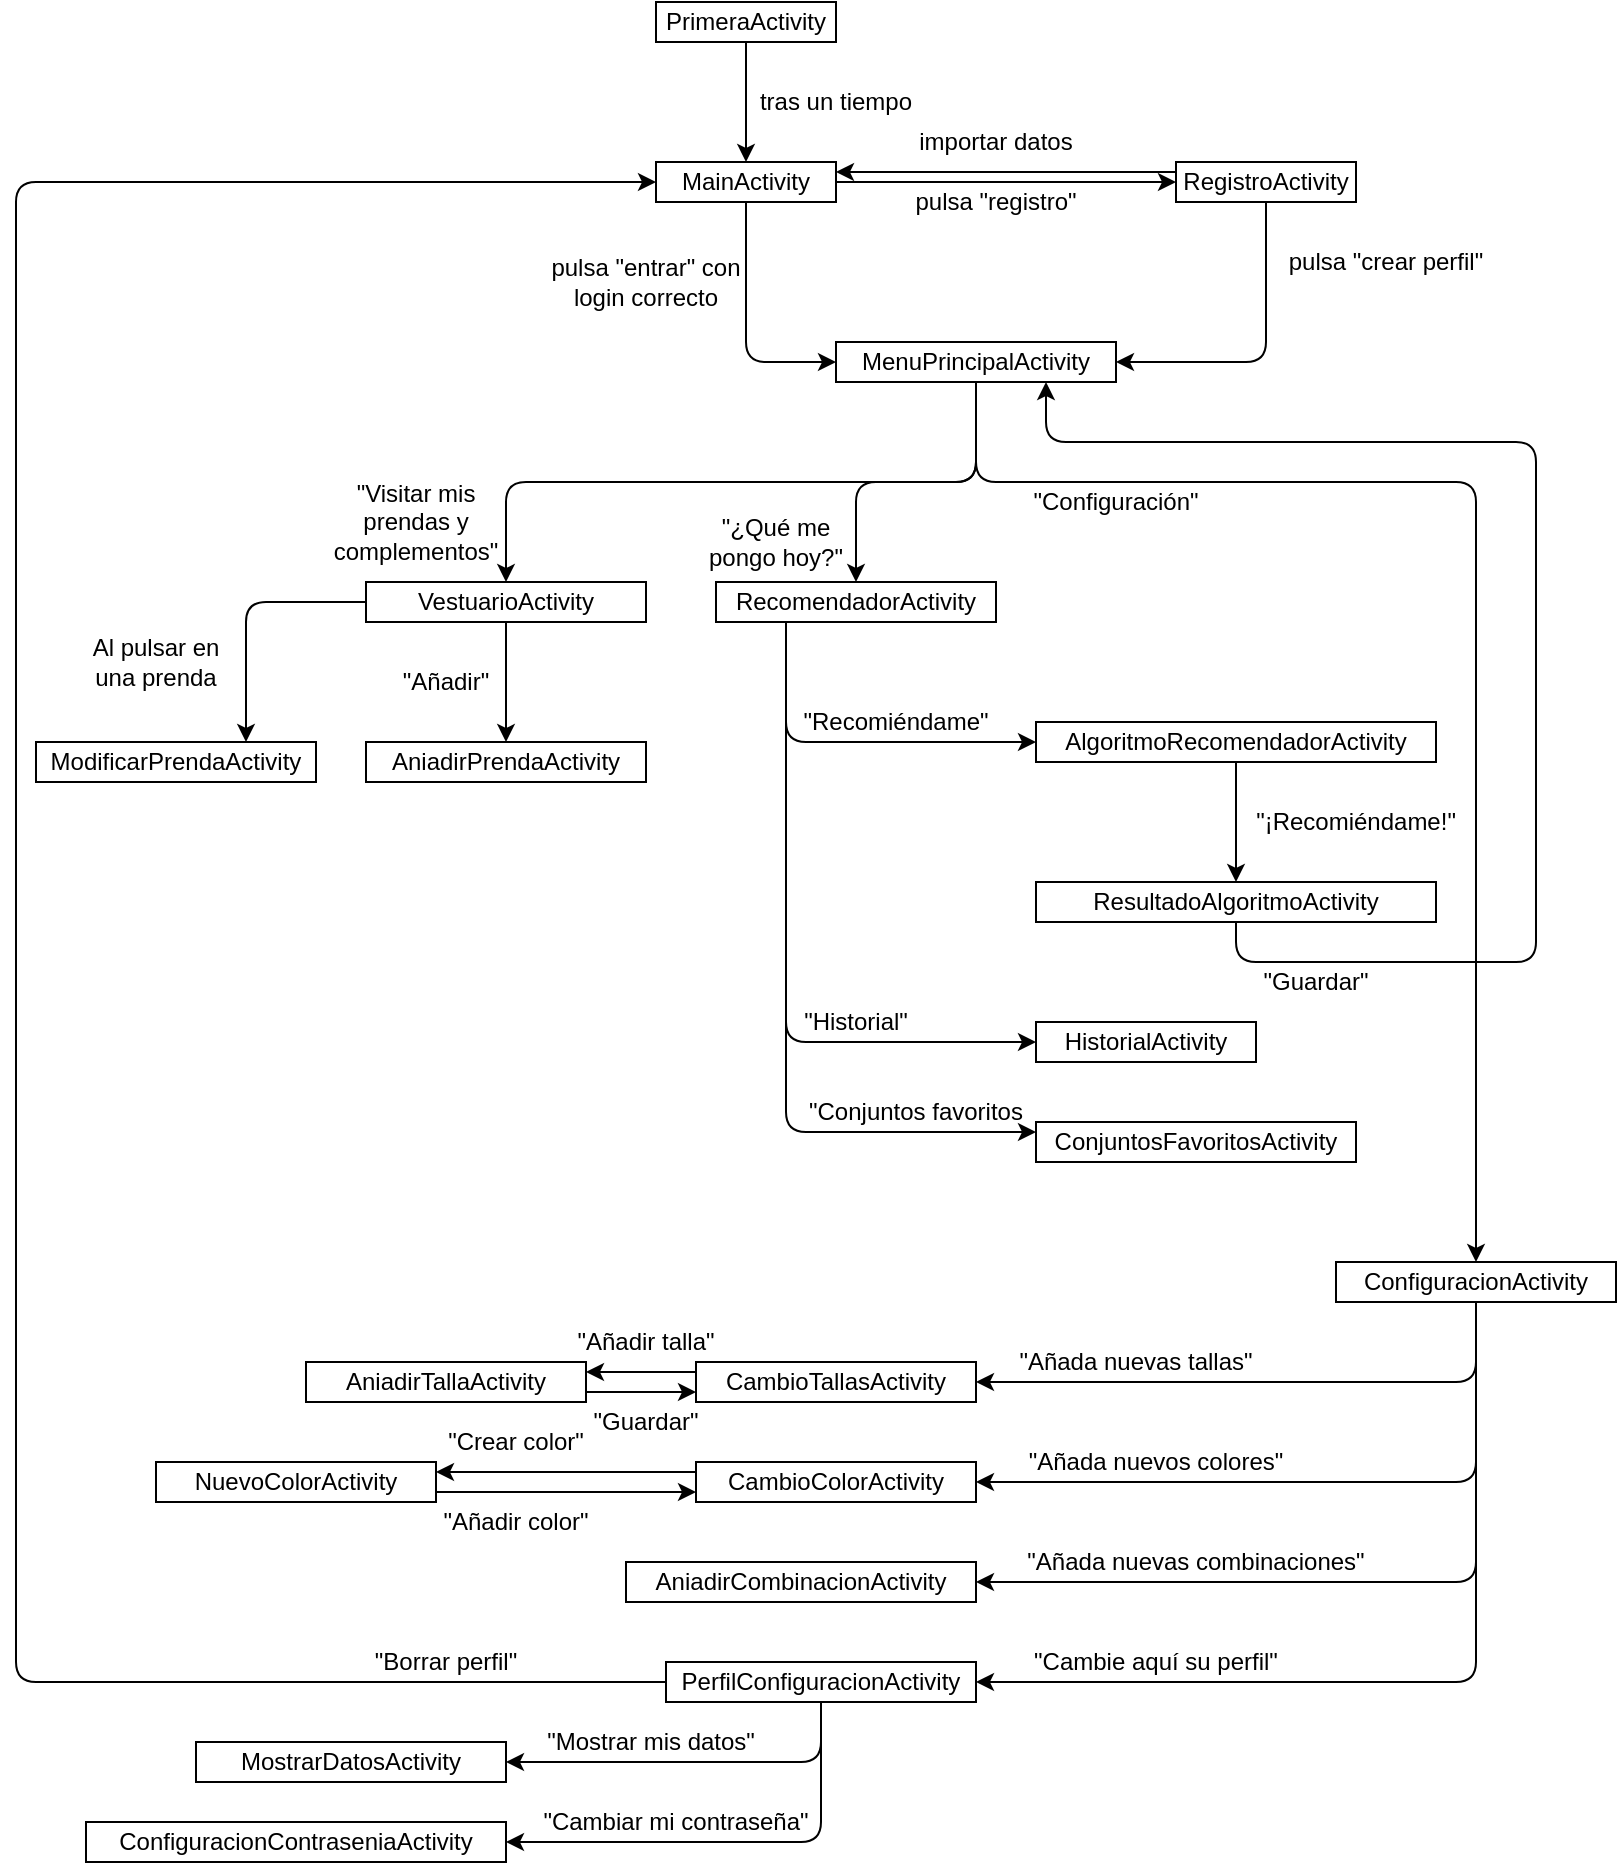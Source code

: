 <mxfile version="13.1.2"><diagram id="WcQNbBaXakVKODZ9tVQ2" name="Page-1"><mxGraphModel dx="1173" dy="645" grid="1" gridSize="10" guides="1" tooltips="1" connect="1" arrows="1" fold="1" page="1" pageScale="1" pageWidth="827" pageHeight="1169" math="0" shadow="0"><root><mxCell id="0"/><mxCell id="1" parent="0"/><mxCell id="kkrh51lRlBKO-lmIU8MS-1" value="PrimeraActivity" style="rounded=0;whiteSpace=wrap;html=1;" vertex="1" parent="1"><mxGeometry x="340" y="120" width="90" height="20" as="geometry"/></mxCell><mxCell id="kkrh51lRlBKO-lmIU8MS-2" value="MainActivity" style="rounded=0;whiteSpace=wrap;html=1;" vertex="1" parent="1"><mxGeometry x="340" y="200" width="90" height="20" as="geometry"/></mxCell><mxCell id="kkrh51lRlBKO-lmIU8MS-3" value="" style="endArrow=classic;html=1;exitX=0.5;exitY=1;exitDx=0;exitDy=0;entryX=0.5;entryY=0;entryDx=0;entryDy=0;" edge="1" parent="1" source="kkrh51lRlBKO-lmIU8MS-1" target="kkrh51lRlBKO-lmIU8MS-2"><mxGeometry width="50" height="50" relative="1" as="geometry"><mxPoint x="640" y="310" as="sourcePoint"/><mxPoint x="690" y="260" as="targetPoint"/></mxGeometry></mxCell><mxCell id="kkrh51lRlBKO-lmIU8MS-4" value="tras un tiempo" style="text;html=1;strokeColor=none;fillColor=none;align=center;verticalAlign=middle;whiteSpace=wrap;rounded=0;" vertex="1" parent="1"><mxGeometry x="390" y="160" width="80" height="20" as="geometry"/></mxCell><mxCell id="kkrh51lRlBKO-lmIU8MS-5" style="edgeStyle=orthogonalEdgeStyle;rounded=0;orthogonalLoop=1;jettySize=auto;html=1;exitX=0.5;exitY=1;exitDx=0;exitDy=0;" edge="1" parent="1" source="kkrh51lRlBKO-lmIU8MS-4" target="kkrh51lRlBKO-lmIU8MS-4"><mxGeometry relative="1" as="geometry"/></mxCell><mxCell id="kkrh51lRlBKO-lmIU8MS-6" value="RegistroActivity" style="rounded=0;whiteSpace=wrap;html=1;" vertex="1" parent="1"><mxGeometry x="600" y="200" width="90" height="20" as="geometry"/></mxCell><mxCell id="kkrh51lRlBKO-lmIU8MS-7" value="pulsa &quot;registro&quot;" style="text;html=1;strokeColor=none;fillColor=none;align=center;verticalAlign=middle;whiteSpace=wrap;rounded=0;" vertex="1" parent="1"><mxGeometry x="455" y="210" width="110" height="20" as="geometry"/></mxCell><mxCell id="kkrh51lRlBKO-lmIU8MS-8" value="" style="endArrow=classic;html=1;exitX=1;exitY=0.5;exitDx=0;exitDy=0;entryX=0;entryY=0.5;entryDx=0;entryDy=0;" edge="1" parent="1" source="kkrh51lRlBKO-lmIU8MS-2" target="kkrh51lRlBKO-lmIU8MS-6"><mxGeometry width="50" height="50" relative="1" as="geometry"><mxPoint x="640" y="310" as="sourcePoint"/><mxPoint x="690" y="260" as="targetPoint"/></mxGeometry></mxCell><mxCell id="kkrh51lRlBKO-lmIU8MS-23" style="edgeStyle=orthogonalEdgeStyle;rounded=1;orthogonalLoop=1;jettySize=auto;html=1;exitX=0.5;exitY=1;exitDx=0;exitDy=0;entryX=0.5;entryY=0;entryDx=0;entryDy=0;" edge="1" parent="1" source="kkrh51lRlBKO-lmIU8MS-9" target="kkrh51lRlBKO-lmIU8MS-20"><mxGeometry relative="1" as="geometry"/></mxCell><mxCell id="kkrh51lRlBKO-lmIU8MS-24" style="edgeStyle=orthogonalEdgeStyle;rounded=1;orthogonalLoop=1;jettySize=auto;html=1;exitX=0.5;exitY=1;exitDx=0;exitDy=0;entryX=0.5;entryY=0;entryDx=0;entryDy=0;" edge="1" parent="1" source="kkrh51lRlBKO-lmIU8MS-9" target="kkrh51lRlBKO-lmIU8MS-21"><mxGeometry relative="1" as="geometry"/></mxCell><mxCell id="kkrh51lRlBKO-lmIU8MS-25" style="edgeStyle=orthogonalEdgeStyle;rounded=1;orthogonalLoop=1;jettySize=auto;html=1;exitX=0.5;exitY=1;exitDx=0;exitDy=0;entryX=0.5;entryY=0;entryDx=0;entryDy=0;" edge="1" parent="1" source="kkrh51lRlBKO-lmIU8MS-9" target="kkrh51lRlBKO-lmIU8MS-22"><mxGeometry relative="1" as="geometry"><Array as="points"><mxPoint x="500" y="360"/><mxPoint x="750" y="360"/></Array></mxGeometry></mxCell><mxCell id="kkrh51lRlBKO-lmIU8MS-9" value="MenuPrincipalActivity" style="rounded=0;whiteSpace=wrap;html=1;" vertex="1" parent="1"><mxGeometry x="430" y="290" width="140" height="20" as="geometry"/></mxCell><mxCell id="kkrh51lRlBKO-lmIU8MS-10" value="pulsa &quot;entrar&quot; con login correcto" style="text;html=1;strokeColor=none;fillColor=none;align=center;verticalAlign=middle;whiteSpace=wrap;rounded=0;" vertex="1" parent="1"><mxGeometry x="280" y="250" width="110" height="20" as="geometry"/></mxCell><mxCell id="kkrh51lRlBKO-lmIU8MS-11" value="" style="endArrow=classic;html=1;exitX=0.5;exitY=1;exitDx=0;exitDy=0;entryX=0;entryY=0.5;entryDx=0;entryDy=0;edgeStyle=orthogonalEdgeStyle;" edge="1" parent="1" source="kkrh51lRlBKO-lmIU8MS-2" target="kkrh51lRlBKO-lmIU8MS-9"><mxGeometry width="50" height="50" relative="1" as="geometry"><mxPoint x="440" y="220" as="sourcePoint"/><mxPoint x="610" y="220" as="targetPoint"/></mxGeometry></mxCell><mxCell id="kkrh51lRlBKO-lmIU8MS-12" value="" style="endArrow=classic;html=1;exitX=0.5;exitY=1;exitDx=0;exitDy=0;entryX=1;entryY=0.5;entryDx=0;entryDy=0;edgeStyle=orthogonalEdgeStyle;" edge="1" parent="1" source="kkrh51lRlBKO-lmIU8MS-6" target="kkrh51lRlBKO-lmIU8MS-9"><mxGeometry width="50" height="50" relative="1" as="geometry"><mxPoint x="395" y="230" as="sourcePoint"/><mxPoint x="440" y="310" as="targetPoint"/></mxGeometry></mxCell><mxCell id="kkrh51lRlBKO-lmIU8MS-13" value="pulsa &quot;crear perfil&quot;" style="text;html=1;strokeColor=none;fillColor=none;align=center;verticalAlign=middle;whiteSpace=wrap;rounded=0;" vertex="1" parent="1"><mxGeometry x="650" y="240" width="110" height="20" as="geometry"/></mxCell><mxCell id="kkrh51lRlBKO-lmIU8MS-15" value="" style="endArrow=classic;html=1;exitX=0;exitY=0.25;exitDx=0;exitDy=0;entryX=1;entryY=0.25;entryDx=0;entryDy=0;" edge="1" parent="1" source="kkrh51lRlBKO-lmIU8MS-6" target="kkrh51lRlBKO-lmIU8MS-2"><mxGeometry width="50" height="50" relative="1" as="geometry"><mxPoint x="440" y="310" as="sourcePoint"/><mxPoint x="490" y="260" as="targetPoint"/></mxGeometry></mxCell><mxCell id="kkrh51lRlBKO-lmIU8MS-18" value="importar datos" style="text;html=1;strokeColor=none;fillColor=none;align=center;verticalAlign=middle;whiteSpace=wrap;rounded=0;" vertex="1" parent="1"><mxGeometry x="470" y="180" width="80" height="20" as="geometry"/></mxCell><mxCell id="kkrh51lRlBKO-lmIU8MS-35" style="edgeStyle=orthogonalEdgeStyle;rounded=1;orthogonalLoop=1;jettySize=auto;html=1;exitX=0;exitY=0.5;exitDx=0;exitDy=0;entryX=0.75;entryY=0;entryDx=0;entryDy=0;" edge="1" parent="1" source="kkrh51lRlBKO-lmIU8MS-20" target="kkrh51lRlBKO-lmIU8MS-33"><mxGeometry relative="1" as="geometry"/></mxCell><mxCell id="kkrh51lRlBKO-lmIU8MS-20" value="VestuarioActivity" style="rounded=0;whiteSpace=wrap;html=1;" vertex="1" parent="1"><mxGeometry x="195" y="410" width="140" height="20" as="geometry"/></mxCell><mxCell id="kkrh51lRlBKO-lmIU8MS-43" style="edgeStyle=orthogonalEdgeStyle;rounded=1;orthogonalLoop=1;jettySize=auto;html=1;exitX=0.25;exitY=1;exitDx=0;exitDy=0;entryX=0;entryY=0.5;entryDx=0;entryDy=0;" edge="1" parent="1" source="kkrh51lRlBKO-lmIU8MS-21" target="kkrh51lRlBKO-lmIU8MS-36"><mxGeometry relative="1" as="geometry"/></mxCell><mxCell id="kkrh51lRlBKO-lmIU8MS-44" style="edgeStyle=orthogonalEdgeStyle;rounded=1;orthogonalLoop=1;jettySize=auto;html=1;exitX=0.25;exitY=1;exitDx=0;exitDy=0;entryX=0;entryY=0.5;entryDx=0;entryDy=0;" edge="1" parent="1" source="kkrh51lRlBKO-lmIU8MS-21" target="kkrh51lRlBKO-lmIU8MS-37"><mxGeometry relative="1" as="geometry"/></mxCell><mxCell id="kkrh51lRlBKO-lmIU8MS-45" style="edgeStyle=orthogonalEdgeStyle;rounded=1;orthogonalLoop=1;jettySize=auto;html=1;exitX=0.25;exitY=1;exitDx=0;exitDy=0;entryX=0;entryY=0.25;entryDx=0;entryDy=0;" edge="1" parent="1" source="kkrh51lRlBKO-lmIU8MS-21" target="kkrh51lRlBKO-lmIU8MS-39"><mxGeometry relative="1" as="geometry"/></mxCell><mxCell id="kkrh51lRlBKO-lmIU8MS-21" value="RecomendadorActivity" style="rounded=0;whiteSpace=wrap;html=1;" vertex="1" parent="1"><mxGeometry x="370" y="410" width="140" height="20" as="geometry"/></mxCell><mxCell id="kkrh51lRlBKO-lmIU8MS-72" style="edgeStyle=orthogonalEdgeStyle;rounded=1;orthogonalLoop=1;jettySize=auto;html=1;exitX=0.5;exitY=1;exitDx=0;exitDy=0;entryX=1;entryY=0.5;entryDx=0;entryDy=0;" edge="1" parent="1" source="kkrh51lRlBKO-lmIU8MS-22" target="kkrh51lRlBKO-lmIU8MS-57"><mxGeometry relative="1" as="geometry"/></mxCell><mxCell id="kkrh51lRlBKO-lmIU8MS-73" style="edgeStyle=orthogonalEdgeStyle;rounded=1;orthogonalLoop=1;jettySize=auto;html=1;exitX=0.5;exitY=1;exitDx=0;exitDy=0;entryX=1;entryY=0.5;entryDx=0;entryDy=0;" edge="1" parent="1" source="kkrh51lRlBKO-lmIU8MS-22" target="kkrh51lRlBKO-lmIU8MS-58"><mxGeometry relative="1" as="geometry"/></mxCell><mxCell id="kkrh51lRlBKO-lmIU8MS-74" style="edgeStyle=orthogonalEdgeStyle;rounded=1;orthogonalLoop=1;jettySize=auto;html=1;exitX=0.5;exitY=1;exitDx=0;exitDy=0;entryX=1;entryY=0.5;entryDx=0;entryDy=0;" edge="1" parent="1" source="kkrh51lRlBKO-lmIU8MS-22" target="kkrh51lRlBKO-lmIU8MS-62"><mxGeometry relative="1" as="geometry"/></mxCell><mxCell id="kkrh51lRlBKO-lmIU8MS-75" style="edgeStyle=orthogonalEdgeStyle;rounded=1;orthogonalLoop=1;jettySize=auto;html=1;exitX=0.5;exitY=1;exitDx=0;exitDy=0;entryX=1;entryY=0.5;entryDx=0;entryDy=0;" edge="1" parent="1" source="kkrh51lRlBKO-lmIU8MS-22" target="kkrh51lRlBKO-lmIU8MS-60"><mxGeometry relative="1" as="geometry"/></mxCell><mxCell id="kkrh51lRlBKO-lmIU8MS-22" value="ConfiguracionActivity" style="rounded=0;whiteSpace=wrap;html=1;" vertex="1" parent="1"><mxGeometry x="680" y="750" width="140" height="20" as="geometry"/></mxCell><mxCell id="kkrh51lRlBKO-lmIU8MS-26" value="&quot;Visitar mis prendas y complementos&quot;" style="text;html=1;strokeColor=none;fillColor=none;align=center;verticalAlign=middle;whiteSpace=wrap;rounded=0;" vertex="1" parent="1"><mxGeometry x="180" y="370" width="80" height="20" as="geometry"/></mxCell><mxCell id="kkrh51lRlBKO-lmIU8MS-28" value="&quot;¿Qué me pongo hoy?&quot;" style="text;html=1;strokeColor=none;fillColor=none;align=center;verticalAlign=middle;whiteSpace=wrap;rounded=0;" vertex="1" parent="1"><mxGeometry x="360" y="380" width="80" height="20" as="geometry"/></mxCell><mxCell id="kkrh51lRlBKO-lmIU8MS-29" value="&quot;Configuración&quot;" style="text;html=1;strokeColor=none;fillColor=none;align=center;verticalAlign=middle;whiteSpace=wrap;rounded=0;" vertex="1" parent="1"><mxGeometry x="530" y="360" width="80" height="20" as="geometry"/></mxCell><mxCell id="kkrh51lRlBKO-lmIU8MS-30" value="AniadirPrendaActivity" style="rounded=0;whiteSpace=wrap;html=1;" vertex="1" parent="1"><mxGeometry x="195" y="490" width="140" height="20" as="geometry"/></mxCell><mxCell id="kkrh51lRlBKO-lmIU8MS-31" value="" style="endArrow=classic;html=1;exitX=0.5;exitY=1;exitDx=0;exitDy=0;entryX=0.5;entryY=0;entryDx=0;entryDy=0;" edge="1" parent="1" source="kkrh51lRlBKO-lmIU8MS-20" target="kkrh51lRlBKO-lmIU8MS-30"><mxGeometry width="50" height="50" relative="1" as="geometry"><mxPoint x="440" y="410" as="sourcePoint"/><mxPoint x="490" y="360" as="targetPoint"/></mxGeometry></mxCell><mxCell id="kkrh51lRlBKO-lmIU8MS-32" value="&quot;Añadir&quot;" style="text;html=1;strokeColor=none;fillColor=none;align=center;verticalAlign=middle;whiteSpace=wrap;rounded=0;" vertex="1" parent="1"><mxGeometry x="195" y="450" width="80" height="20" as="geometry"/></mxCell><mxCell id="kkrh51lRlBKO-lmIU8MS-33" value="ModificarPrendaActivity" style="rounded=0;whiteSpace=wrap;html=1;" vertex="1" parent="1"><mxGeometry x="30" y="490" width="140" height="20" as="geometry"/></mxCell><mxCell id="kkrh51lRlBKO-lmIU8MS-34" value="Al pulsar en una prenda" style="text;html=1;strokeColor=none;fillColor=none;align=center;verticalAlign=middle;whiteSpace=wrap;rounded=0;" vertex="1" parent="1"><mxGeometry x="50" y="440" width="80" height="20" as="geometry"/></mxCell><mxCell id="kkrh51lRlBKO-lmIU8MS-48" style="edgeStyle=orthogonalEdgeStyle;rounded=1;orthogonalLoop=1;jettySize=auto;html=1;exitX=0.5;exitY=1;exitDx=0;exitDy=0;entryX=0.5;entryY=0;entryDx=0;entryDy=0;" edge="1" parent="1" source="kkrh51lRlBKO-lmIU8MS-36" target="kkrh51lRlBKO-lmIU8MS-47"><mxGeometry relative="1" as="geometry"/></mxCell><mxCell id="kkrh51lRlBKO-lmIU8MS-36" value="AlgoritmoRecomendadorActivity" style="rounded=0;whiteSpace=wrap;html=1;" vertex="1" parent="1"><mxGeometry x="530" y="480" width="200" height="20" as="geometry"/></mxCell><mxCell id="kkrh51lRlBKO-lmIU8MS-37" value="HistorialActivity" style="rounded=0;whiteSpace=wrap;html=1;" vertex="1" parent="1"><mxGeometry x="530" y="630" width="110" height="20" as="geometry"/></mxCell><mxCell id="kkrh51lRlBKO-lmIU8MS-38" value="&quot;Recomiéndame&quot;" style="text;html=1;strokeColor=none;fillColor=none;align=center;verticalAlign=middle;whiteSpace=wrap;rounded=0;" vertex="1" parent="1"><mxGeometry x="420" y="470" width="80" height="20" as="geometry"/></mxCell><mxCell id="kkrh51lRlBKO-lmIU8MS-39" value="ConjuntosFavoritosActivity" style="rounded=0;whiteSpace=wrap;html=1;" vertex="1" parent="1"><mxGeometry x="530" y="680" width="160" height="20" as="geometry"/></mxCell><mxCell id="kkrh51lRlBKO-lmIU8MS-41" value="&quot;Historial&quot;" style="text;html=1;strokeColor=none;fillColor=none;align=center;verticalAlign=middle;whiteSpace=wrap;rounded=0;" vertex="1" parent="1"><mxGeometry x="400" y="620" width="80" height="20" as="geometry"/></mxCell><mxCell id="kkrh51lRlBKO-lmIU8MS-42" value="&quot;Conjuntos favoritos" style="text;html=1;strokeColor=none;fillColor=none;align=center;verticalAlign=middle;whiteSpace=wrap;rounded=0;" vertex="1" parent="1"><mxGeometry x="410" y="665" width="120" height="20" as="geometry"/></mxCell><mxCell id="kkrh51lRlBKO-lmIU8MS-52" style="edgeStyle=orthogonalEdgeStyle;rounded=1;orthogonalLoop=1;jettySize=auto;html=1;exitX=0.5;exitY=1;exitDx=0;exitDy=0;entryX=0.75;entryY=1;entryDx=0;entryDy=0;" edge="1" parent="1" source="kkrh51lRlBKO-lmIU8MS-47" target="kkrh51lRlBKO-lmIU8MS-9"><mxGeometry relative="1" as="geometry"><Array as="points"><mxPoint x="630" y="600"/><mxPoint x="780" y="600"/><mxPoint x="780" y="340"/><mxPoint x="535" y="340"/></Array></mxGeometry></mxCell><mxCell id="kkrh51lRlBKO-lmIU8MS-47" value="ResultadoAlgoritmoActivity" style="rounded=0;whiteSpace=wrap;html=1;" vertex="1" parent="1"><mxGeometry x="530" y="560" width="200" height="20" as="geometry"/></mxCell><mxCell id="kkrh51lRlBKO-lmIU8MS-49" value="&quot;¡Recomiéndame!&quot;" style="text;html=1;strokeColor=none;fillColor=none;align=center;verticalAlign=middle;whiteSpace=wrap;rounded=0;" vertex="1" parent="1"><mxGeometry x="650" y="520" width="80" height="20" as="geometry"/></mxCell><mxCell id="kkrh51lRlBKO-lmIU8MS-50" value="&quot;Guardar&quot;" style="text;html=1;strokeColor=none;fillColor=none;align=center;verticalAlign=middle;whiteSpace=wrap;rounded=0;" vertex="1" parent="1"><mxGeometry x="630" y="600" width="80" height="20" as="geometry"/></mxCell><mxCell id="kkrh51lRlBKO-lmIU8MS-69" style="edgeStyle=orthogonalEdgeStyle;rounded=1;orthogonalLoop=1;jettySize=auto;html=1;exitX=1;exitY=0.75;exitDx=0;exitDy=0;entryX=0;entryY=0.75;entryDx=0;entryDy=0;" edge="1" parent="1" source="kkrh51lRlBKO-lmIU8MS-56" target="kkrh51lRlBKO-lmIU8MS-57"><mxGeometry relative="1" as="geometry"><mxPoint x="355" y="815.103" as="targetPoint"/></mxGeometry></mxCell><mxCell id="kkrh51lRlBKO-lmIU8MS-56" value="AniadirTallaActivity" style="rounded=0;whiteSpace=wrap;html=1;" vertex="1" parent="1"><mxGeometry x="165" y="800" width="140" height="20" as="geometry"/></mxCell><mxCell id="kkrh51lRlBKO-lmIU8MS-67" style="edgeStyle=orthogonalEdgeStyle;rounded=1;orthogonalLoop=1;jettySize=auto;html=1;exitX=0;exitY=0.25;exitDx=0;exitDy=0;entryX=1;entryY=0.25;entryDx=0;entryDy=0;" edge="1" parent="1" source="kkrh51lRlBKO-lmIU8MS-57" target="kkrh51lRlBKO-lmIU8MS-56"><mxGeometry relative="1" as="geometry"/></mxCell><mxCell id="kkrh51lRlBKO-lmIU8MS-57" value="CambioTallasActivity" style="rounded=0;whiteSpace=wrap;html=1;" vertex="1" parent="1"><mxGeometry x="360" y="800" width="140" height="20" as="geometry"/></mxCell><mxCell id="kkrh51lRlBKO-lmIU8MS-70" style="edgeStyle=orthogonalEdgeStyle;rounded=1;orthogonalLoop=1;jettySize=auto;html=1;exitX=0;exitY=0.25;exitDx=0;exitDy=0;entryX=1;entryY=0.25;entryDx=0;entryDy=0;" edge="1" parent="1" source="kkrh51lRlBKO-lmIU8MS-58" target="kkrh51lRlBKO-lmIU8MS-59"><mxGeometry relative="1" as="geometry"/></mxCell><mxCell id="kkrh51lRlBKO-lmIU8MS-58" value="CambioColorActivity" style="rounded=0;whiteSpace=wrap;html=1;" vertex="1" parent="1"><mxGeometry x="360" y="850" width="140" height="20" as="geometry"/></mxCell><mxCell id="kkrh51lRlBKO-lmIU8MS-71" style="edgeStyle=orthogonalEdgeStyle;rounded=1;orthogonalLoop=1;jettySize=auto;html=1;exitX=1;exitY=0.75;exitDx=0;exitDy=0;entryX=0;entryY=0.75;entryDx=0;entryDy=0;" edge="1" parent="1" source="kkrh51lRlBKO-lmIU8MS-59" target="kkrh51lRlBKO-lmIU8MS-58"><mxGeometry relative="1" as="geometry"/></mxCell><mxCell id="kkrh51lRlBKO-lmIU8MS-59" value="NuevoColorActivity" style="rounded=0;whiteSpace=wrap;html=1;" vertex="1" parent="1"><mxGeometry x="90" y="850" width="140" height="20" as="geometry"/></mxCell><mxCell id="kkrh51lRlBKO-lmIU8MS-86" style="edgeStyle=orthogonalEdgeStyle;rounded=1;orthogonalLoop=1;jettySize=auto;html=1;exitX=0.5;exitY=1;exitDx=0;exitDy=0;entryX=1;entryY=0.5;entryDx=0;entryDy=0;" edge="1" parent="1" source="kkrh51lRlBKO-lmIU8MS-60" target="kkrh51lRlBKO-lmIU8MS-80"><mxGeometry relative="1" as="geometry"/></mxCell><mxCell id="kkrh51lRlBKO-lmIU8MS-88" style="edgeStyle=orthogonalEdgeStyle;rounded=1;orthogonalLoop=1;jettySize=auto;html=1;exitX=0.5;exitY=1;exitDx=0;exitDy=0;entryX=1;entryY=0.5;entryDx=0;entryDy=0;" edge="1" parent="1" source="kkrh51lRlBKO-lmIU8MS-60" target="kkrh51lRlBKO-lmIU8MS-87"><mxGeometry relative="1" as="geometry"/></mxCell><mxCell id="kkrh51lRlBKO-lmIU8MS-89" style="edgeStyle=orthogonalEdgeStyle;rounded=1;orthogonalLoop=1;jettySize=auto;html=1;exitX=0;exitY=0.5;exitDx=0;exitDy=0;entryX=0;entryY=0.5;entryDx=0;entryDy=0;" edge="1" parent="1" source="kkrh51lRlBKO-lmIU8MS-60" target="kkrh51lRlBKO-lmIU8MS-2"><mxGeometry relative="1" as="geometry"><Array as="points"><mxPoint x="20" y="960"/><mxPoint x="20" y="210"/></Array></mxGeometry></mxCell><mxCell id="kkrh51lRlBKO-lmIU8MS-60" value="PerfilConfiguracionActivity" style="rounded=0;whiteSpace=wrap;html=1;" vertex="1" parent="1"><mxGeometry x="345" y="950" width="155" height="20" as="geometry"/></mxCell><mxCell id="kkrh51lRlBKO-lmIU8MS-62" value="AniadirCombinacionActivity" style="rounded=0;whiteSpace=wrap;html=1;" vertex="1" parent="1"><mxGeometry x="325" y="900" width="175" height="20" as="geometry"/></mxCell><mxCell id="kkrh51lRlBKO-lmIU8MS-76" value="&quot;Añada nuevas tallas&quot;" style="text;html=1;strokeColor=none;fillColor=none;align=center;verticalAlign=middle;whiteSpace=wrap;rounded=0;" vertex="1" parent="1"><mxGeometry x="520" y="790" width="120" height="20" as="geometry"/></mxCell><mxCell id="kkrh51lRlBKO-lmIU8MS-77" value="&quot;Añada nuevos colores&quot;" style="text;html=1;strokeColor=none;fillColor=none;align=center;verticalAlign=middle;whiteSpace=wrap;rounded=0;" vertex="1" parent="1"><mxGeometry x="520" y="840" width="140" height="20" as="geometry"/></mxCell><mxCell id="kkrh51lRlBKO-lmIU8MS-78" value="&quot;Añada nuevas combinaciones&quot;" style="text;html=1;strokeColor=none;fillColor=none;align=center;verticalAlign=middle;whiteSpace=wrap;rounded=0;" vertex="1" parent="1"><mxGeometry x="520" y="890" width="180" height="20" as="geometry"/></mxCell><mxCell id="kkrh51lRlBKO-lmIU8MS-79" value="&quot;Cambie aquí su perfil&quot;" style="text;html=1;strokeColor=none;fillColor=none;align=center;verticalAlign=middle;whiteSpace=wrap;rounded=0;" vertex="1" parent="1"><mxGeometry x="520" y="940" width="140" height="20" as="geometry"/></mxCell><mxCell id="kkrh51lRlBKO-lmIU8MS-80" value="MostrarDatosActivity" style="rounded=0;whiteSpace=wrap;html=1;" vertex="1" parent="1"><mxGeometry x="110" y="990" width="155" height="20" as="geometry"/></mxCell><mxCell id="kkrh51lRlBKO-lmIU8MS-81" value="&quot;Añadir talla&quot;" style="text;html=1;strokeColor=none;fillColor=none;align=center;verticalAlign=middle;whiteSpace=wrap;rounded=0;" vertex="1" parent="1"><mxGeometry x="295" y="780" width="80" height="20" as="geometry"/></mxCell><mxCell id="kkrh51lRlBKO-lmIU8MS-82" value="&quot;Guardar&quot;" style="text;html=1;strokeColor=none;fillColor=none;align=center;verticalAlign=middle;whiteSpace=wrap;rounded=0;" vertex="1" parent="1"><mxGeometry x="295" y="820" width="80" height="20" as="geometry"/></mxCell><mxCell id="kkrh51lRlBKO-lmIU8MS-83" value="&quot;Añadir color&quot;" style="text;html=1;strokeColor=none;fillColor=none;align=center;verticalAlign=middle;whiteSpace=wrap;rounded=0;" vertex="1" parent="1"><mxGeometry x="230" y="870" width="80" height="20" as="geometry"/></mxCell><mxCell id="kkrh51lRlBKO-lmIU8MS-84" value="&quot;Crear color&quot;" style="text;html=1;strokeColor=none;fillColor=none;align=center;verticalAlign=middle;whiteSpace=wrap;rounded=0;" vertex="1" parent="1"><mxGeometry x="230" y="830" width="80" height="20" as="geometry"/></mxCell><mxCell id="kkrh51lRlBKO-lmIU8MS-87" value="ConfiguracionContraseniaActivity" style="rounded=0;whiteSpace=wrap;html=1;" vertex="1" parent="1"><mxGeometry x="55" y="1030" width="210" height="20" as="geometry"/></mxCell><mxCell id="kkrh51lRlBKO-lmIU8MS-90" value="&quot;Mostrar mis datos&quot;" style="text;html=1;strokeColor=none;fillColor=none;align=center;verticalAlign=middle;whiteSpace=wrap;rounded=0;" vertex="1" parent="1"><mxGeometry x="280" y="980" width="115" height="20" as="geometry"/></mxCell><mxCell id="kkrh51lRlBKO-lmIU8MS-91" value="&quot;Cambiar mi contraseña&quot;" style="text;html=1;strokeColor=none;fillColor=none;align=center;verticalAlign=middle;whiteSpace=wrap;rounded=0;" vertex="1" parent="1"><mxGeometry x="280" y="1020" width="140" height="20" as="geometry"/></mxCell><mxCell id="kkrh51lRlBKO-lmIU8MS-92" value="&quot;Borrar perfil&quot;" style="text;html=1;strokeColor=none;fillColor=none;align=center;verticalAlign=middle;whiteSpace=wrap;rounded=0;" vertex="1" parent="1"><mxGeometry x="165" y="940" width="140" height="20" as="geometry"/></mxCell></root></mxGraphModel></diagram></mxfile>